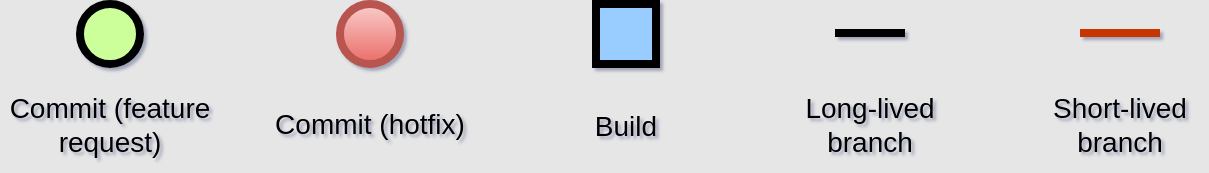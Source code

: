 <mxfile version="16.2.1" type="device"><diagram id="kiT076QcWuB2agBJZ4K0" name="Page-1"><mxGraphModel dx="1422" dy="744" grid="0" gridSize="10" guides="1" tooltips="1" connect="1" arrows="1" fold="1" page="1" pageScale="1" pageWidth="610" pageHeight="100" background="#E6E6E6" math="0" shadow="1"><root><mxCell id="0"/><mxCell id="1" parent="0"/><mxCell id="JPbuhhcWYf6bfw9-9OzN-1" value="" style="verticalLabelPosition=bottom;verticalAlign=top;html=1;strokeWidth=4;shape=mxgraph.flowchart.on-page_reference;plain-blue;gradientColor=none;fillColor=#CCFF99;strokeColor=#000000;" vertex="1" parent="1"><mxGeometry x="43" y="10" width="30" height="30" as="geometry"/></mxCell><mxCell id="JPbuhhcWYf6bfw9-9OzN-2" value="Commit (feature request)" style="text;html=1;strokeColor=none;fillColor=none;align=center;verticalAlign=middle;whiteSpace=wrap;overflow=hidden;fontSize=14;" vertex="1" parent="1"><mxGeometry x="3" y="50" width="110" height="40" as="geometry"/></mxCell><mxCell id="JPbuhhcWYf6bfw9-9OzN-3" value="" style="whiteSpace=wrap;html=1;aspect=fixed;fillColor=#99CCFF;strokeWidth=4;" vertex="1" parent="1"><mxGeometry x="301" y="10" width="30" height="30" as="geometry"/></mxCell><mxCell id="JPbuhhcWYf6bfw9-9OzN-4" value="Build" style="text;html=1;strokeColor=none;fillColor=none;align=center;verticalAlign=middle;whiteSpace=wrap;overflow=hidden;fontSize=14;" vertex="1" parent="1"><mxGeometry x="281" y="60" width="70" height="20" as="geometry"/></mxCell><mxCell id="JPbuhhcWYf6bfw9-9OzN-5" value="" style="verticalLabelPosition=bottom;verticalAlign=top;html=1;strokeWidth=4;shape=mxgraph.flowchart.on-page_reference;plain-blue;gradientColor=#EA6B66;strokeColor=#B85450;fillColor=#F8CECC;" vertex="1" parent="1"><mxGeometry x="173" y="10" width="30" height="30" as="geometry"/></mxCell><mxCell id="JPbuhhcWYf6bfw9-9OzN-6" value="Commit (hotfix)" style="text;html=1;strokeColor=none;fillColor=none;align=center;verticalAlign=middle;whiteSpace=wrap;overflow=hidden;fontSize=14;" vertex="1" parent="1"><mxGeometry x="133" y="50" width="110" height="40" as="geometry"/></mxCell><mxCell id="JPbuhhcWYf6bfw9-9OzN-7" value="" style="edgeStyle=orthogonalEdgeStyle;rounded=0;html=1;jettySize=auto;orthogonalLoop=1;strokeWidth=4;endArrow=none;endFill=0;" edge="1" parent="1"><mxGeometry x="462.75" y="24.5" as="geometry"><mxPoint x="420.5" y="24.5" as="sourcePoint"/><mxPoint x="455.5" y="25" as="targetPoint"/></mxGeometry></mxCell><mxCell id="JPbuhhcWYf6bfw9-9OzN-8" value="Long-lived branch" style="text;html=1;strokeColor=none;fillColor=none;align=center;verticalAlign=middle;whiteSpace=wrap;overflow=hidden;fontSize=14;" vertex="1" parent="1"><mxGeometry x="403" y="50" width="70" height="40" as="geometry"/></mxCell><mxCell id="JPbuhhcWYf6bfw9-9OzN-9" value="" style="endArrow=none;html=1;strokeWidth=4;rounded=0;strokeColor=#C73500;fillColor=#fa6800;" edge="1" parent="1"><mxGeometry width="50" height="50" relative="1" as="geometry"><mxPoint x="543" y="24.5" as="sourcePoint"/><mxPoint x="583" y="24.5" as="targetPoint"/></mxGeometry></mxCell><mxCell id="JPbuhhcWYf6bfw9-9OzN-10" value="Short-lived branch" style="text;html=1;strokeColor=none;fillColor=none;align=center;verticalAlign=middle;whiteSpace=wrap;overflow=hidden;fontSize=14;" vertex="1" parent="1"><mxGeometry x="523" y="50" width="80" height="40" as="geometry"/></mxCell></root></mxGraphModel></diagram></mxfile>